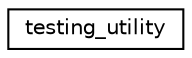 digraph "Graphical Class Hierarchy"
{
  edge [fontname="Helvetica",fontsize="10",labelfontname="Helvetica",labelfontsize="10"];
  node [fontname="Helvetica",fontsize="10",shape=record];
  rankdir="LR";
  Node1 [label="testing_utility",height=0.2,width=0.4,color="black", fillcolor="white", style="filled",URL="$classtesting__utility.html"];
}
